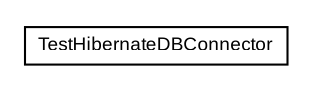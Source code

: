 #!/usr/local/bin/dot
#
# Class diagram 
# Generated by UmlGraph version 4.6 (http://www.spinellis.gr/sw/umlgraph)
#

digraph G {
	edge [fontname="arial",fontsize=10,labelfontname="arial",labelfontsize=10];
	node [fontname="arial",fontsize=10,shape=plaintext];
	// org.settings4j.connector.db.TestHibernateDBConnector
	c24 [label=<<table border="0" cellborder="1" cellspacing="0" cellpadding="2" port="p" href="./TestHibernateDBConnector.html">
		<tr><td><table border="0" cellspacing="0" cellpadding="1">
			<tr><td> TestHibernateDBConnector </td></tr>
		</table></td></tr>
		</table>>, fontname="arial", fontcolor="black", fontsize=9.0];
}

